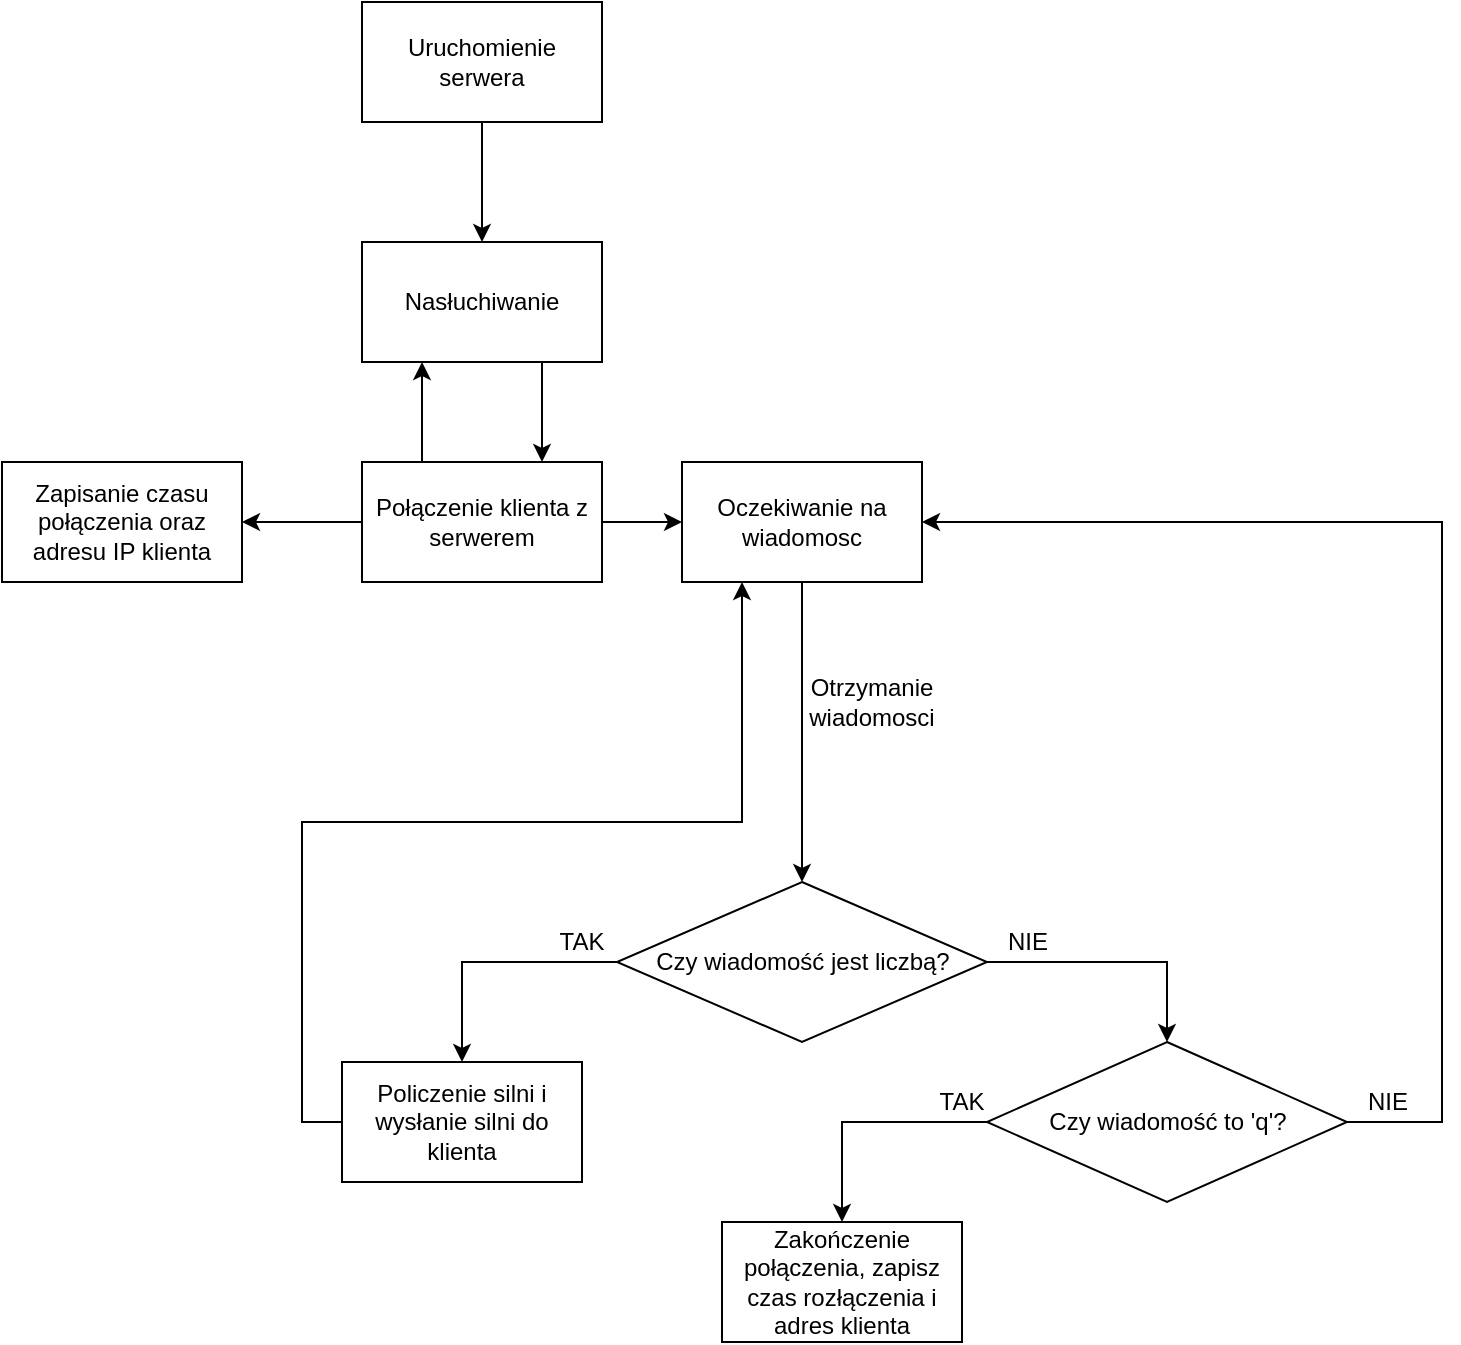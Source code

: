 <mxfile version="13.8.6" type="device"><diagram id="IqcG2KWGvepR03ZzAC5n" name="Strona-1"><mxGraphModel dx="1166" dy="698" grid="1" gridSize="10" guides="1" tooltips="1" connect="1" arrows="1" fold="1" page="1" pageScale="1" pageWidth="1654" pageHeight="2336" math="0" shadow="0"><root><mxCell id="0"/><mxCell id="1" parent="0"/><mxCell id="URkjrrox4SDZKqwjacGy-5" style="edgeStyle=orthogonalEdgeStyle;rounded=0;orthogonalLoop=1;jettySize=auto;html=1;exitX=0.5;exitY=1;exitDx=0;exitDy=0;" edge="1" parent="1" source="URkjrrox4SDZKqwjacGy-1" target="URkjrrox4SDZKqwjacGy-4"><mxGeometry relative="1" as="geometry"/></mxCell><mxCell id="URkjrrox4SDZKqwjacGy-1" value="Uruchomienie serwera" style="rounded=0;whiteSpace=wrap;html=1;" vertex="1" parent="1"><mxGeometry x="360" y="50" width="120" height="60" as="geometry"/></mxCell><mxCell id="URkjrrox4SDZKqwjacGy-8" style="edgeStyle=orthogonalEdgeStyle;rounded=0;orthogonalLoop=1;jettySize=auto;html=1;exitX=0;exitY=0.5;exitDx=0;exitDy=0;entryX=1;entryY=0.5;entryDx=0;entryDy=0;" edge="1" parent="1" source="URkjrrox4SDZKqwjacGy-2" target="URkjrrox4SDZKqwjacGy-7"><mxGeometry relative="1" as="geometry"/></mxCell><mxCell id="URkjrrox4SDZKqwjacGy-10" style="edgeStyle=orthogonalEdgeStyle;rounded=0;orthogonalLoop=1;jettySize=auto;html=1;exitX=0.25;exitY=0;exitDx=0;exitDy=0;entryX=0.25;entryY=1;entryDx=0;entryDy=0;" edge="1" parent="1" source="URkjrrox4SDZKqwjacGy-2" target="URkjrrox4SDZKqwjacGy-4"><mxGeometry relative="1" as="geometry"/></mxCell><mxCell id="URkjrrox4SDZKqwjacGy-12" style="edgeStyle=orthogonalEdgeStyle;rounded=0;orthogonalLoop=1;jettySize=auto;html=1;exitX=1;exitY=0.5;exitDx=0;exitDy=0;entryX=0;entryY=0.5;entryDx=0;entryDy=0;" edge="1" parent="1" source="URkjrrox4SDZKqwjacGy-2" target="URkjrrox4SDZKqwjacGy-9"><mxGeometry relative="1" as="geometry"/></mxCell><mxCell id="URkjrrox4SDZKqwjacGy-2" value="Połączenie klienta z serwerem" style="rounded=0;whiteSpace=wrap;html=1;" vertex="1" parent="1"><mxGeometry x="360" y="280" width="120" height="60" as="geometry"/></mxCell><mxCell id="URkjrrox4SDZKqwjacGy-11" style="edgeStyle=orthogonalEdgeStyle;rounded=0;orthogonalLoop=1;jettySize=auto;html=1;exitX=0.75;exitY=1;exitDx=0;exitDy=0;entryX=0.75;entryY=0;entryDx=0;entryDy=0;" edge="1" parent="1" source="URkjrrox4SDZKqwjacGy-4" target="URkjrrox4SDZKqwjacGy-2"><mxGeometry relative="1" as="geometry"/></mxCell><mxCell id="URkjrrox4SDZKqwjacGy-4" value="Nasłuchiwanie" style="rounded=0;whiteSpace=wrap;html=1;" vertex="1" parent="1"><mxGeometry x="360" y="170" width="120" height="60" as="geometry"/></mxCell><mxCell id="URkjrrox4SDZKqwjacGy-7" value="Zapisanie czasu połączenia oraz adresu IP klienta" style="rounded=0;whiteSpace=wrap;html=1;" vertex="1" parent="1"><mxGeometry x="180" y="280" width="120" height="60" as="geometry"/></mxCell><mxCell id="URkjrrox4SDZKqwjacGy-37" style="edgeStyle=orthogonalEdgeStyle;rounded=0;orthogonalLoop=1;jettySize=auto;html=1;exitX=0.5;exitY=1;exitDx=0;exitDy=0;entryX=0.5;entryY=0;entryDx=0;entryDy=0;" edge="1" parent="1" source="URkjrrox4SDZKqwjacGy-9" target="URkjrrox4SDZKqwjacGy-17"><mxGeometry relative="1" as="geometry"/></mxCell><mxCell id="URkjrrox4SDZKqwjacGy-9" value="Oczekiwanie na wiadomosc" style="rounded=0;whiteSpace=wrap;html=1;" vertex="1" parent="1"><mxGeometry x="520" y="280" width="120" height="60" as="geometry"/></mxCell><mxCell id="URkjrrox4SDZKqwjacGy-15" value="Otrzymanie wiadomosci" style="text;html=1;strokeColor=none;fillColor=none;align=center;verticalAlign=middle;whiteSpace=wrap;rounded=0;" vertex="1" parent="1"><mxGeometry x="580" y="380" width="70" height="40" as="geometry"/></mxCell><mxCell id="URkjrrox4SDZKqwjacGy-31" style="edgeStyle=orthogonalEdgeStyle;rounded=0;orthogonalLoop=1;jettySize=auto;html=1;exitX=1;exitY=0.5;exitDx=0;exitDy=0;entryX=0.5;entryY=0;entryDx=0;entryDy=0;" edge="1" parent="1" source="URkjrrox4SDZKqwjacGy-17" target="URkjrrox4SDZKqwjacGy-19"><mxGeometry relative="1" as="geometry"/></mxCell><mxCell id="URkjrrox4SDZKqwjacGy-35" style="edgeStyle=orthogonalEdgeStyle;rounded=0;orthogonalLoop=1;jettySize=auto;html=1;exitX=0;exitY=0.5;exitDx=0;exitDy=0;entryX=0.5;entryY=0;entryDx=0;entryDy=0;" edge="1" parent="1" source="URkjrrox4SDZKqwjacGy-17" target="URkjrrox4SDZKqwjacGy-34"><mxGeometry relative="1" as="geometry"/></mxCell><mxCell id="URkjrrox4SDZKqwjacGy-17" value="Czy wiadomość jest liczbą?" style="rhombus;whiteSpace=wrap;html=1;" vertex="1" parent="1"><mxGeometry x="487.5" y="490" width="185" height="80" as="geometry"/></mxCell><mxCell id="URkjrrox4SDZKqwjacGy-32" style="edgeStyle=orthogonalEdgeStyle;rounded=0;orthogonalLoop=1;jettySize=auto;html=1;exitX=0;exitY=0.5;exitDx=0;exitDy=0;entryX=0.5;entryY=0;entryDx=0;entryDy=0;" edge="1" parent="1" source="URkjrrox4SDZKqwjacGy-19" target="URkjrrox4SDZKqwjacGy-23"><mxGeometry relative="1" as="geometry"/></mxCell><mxCell id="URkjrrox4SDZKqwjacGy-33" style="edgeStyle=orthogonalEdgeStyle;rounded=0;orthogonalLoop=1;jettySize=auto;html=1;exitX=1;exitY=0.5;exitDx=0;exitDy=0;entryX=1;entryY=0.5;entryDx=0;entryDy=0;" edge="1" parent="1" source="URkjrrox4SDZKqwjacGy-19" target="URkjrrox4SDZKqwjacGy-9"><mxGeometry relative="1" as="geometry"><Array as="points"><mxPoint x="900" y="610"/><mxPoint x="900" y="310"/></Array></mxGeometry></mxCell><mxCell id="URkjrrox4SDZKqwjacGy-19" value="Czy wiadomość to 'q'?" style="rhombus;whiteSpace=wrap;html=1;" vertex="1" parent="1"><mxGeometry x="672.5" y="570" width="180" height="80" as="geometry"/></mxCell><mxCell id="URkjrrox4SDZKqwjacGy-22" value="NIE" style="text;html=1;strokeColor=none;fillColor=none;align=center;verticalAlign=middle;whiteSpace=wrap;rounded=0;" vertex="1" parent="1"><mxGeometry x="672.5" y="510" width="40" height="20" as="geometry"/></mxCell><mxCell id="URkjrrox4SDZKqwjacGy-23" value="Zakończenie połączenia, zapisz czas rozłączenia i adres klienta" style="rounded=0;whiteSpace=wrap;html=1;" vertex="1" parent="1"><mxGeometry x="540" y="660" width="120" height="60" as="geometry"/></mxCell><mxCell id="URkjrrox4SDZKqwjacGy-25" value="TAK" style="text;html=1;strokeColor=none;fillColor=none;align=center;verticalAlign=middle;whiteSpace=wrap;rounded=0;" vertex="1" parent="1"><mxGeometry x="640" y="590" width="40" height="20" as="geometry"/></mxCell><mxCell id="URkjrrox4SDZKqwjacGy-30" value="NIE" style="text;html=1;strokeColor=none;fillColor=none;align=center;verticalAlign=middle;whiteSpace=wrap;rounded=0;" vertex="1" parent="1"><mxGeometry x="852.5" y="590" width="40" height="20" as="geometry"/></mxCell><mxCell id="URkjrrox4SDZKqwjacGy-36" style="edgeStyle=orthogonalEdgeStyle;rounded=0;orthogonalLoop=1;jettySize=auto;html=1;exitX=0;exitY=0.5;exitDx=0;exitDy=0;entryX=0.25;entryY=1;entryDx=0;entryDy=0;" edge="1" parent="1" source="URkjrrox4SDZKqwjacGy-34" target="URkjrrox4SDZKqwjacGy-9"><mxGeometry relative="1" as="geometry"/></mxCell><mxCell id="URkjrrox4SDZKqwjacGy-34" value="Policzenie silni i wysłanie silni do klienta" style="rounded=0;whiteSpace=wrap;html=1;" vertex="1" parent="1"><mxGeometry x="350" y="580" width="120" height="60" as="geometry"/></mxCell><mxCell id="URkjrrox4SDZKqwjacGy-38" value="TAK" style="text;html=1;strokeColor=none;fillColor=none;align=center;verticalAlign=middle;whiteSpace=wrap;rounded=0;" vertex="1" parent="1"><mxGeometry x="450" y="510" width="40" height="20" as="geometry"/></mxCell></root></mxGraphModel></diagram></mxfile>